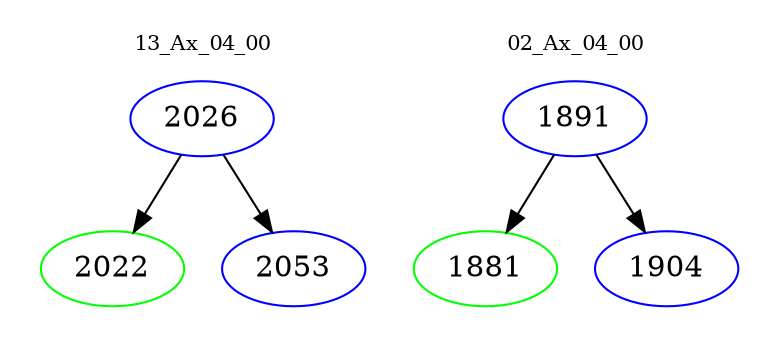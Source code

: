 digraph{
subgraph cluster_0 {
color = white
label = "13_Ax_04_00";
fontsize=10;
T0_2026 [label="2026", color="blue"]
T0_2026 -> T0_2022 [color="black"]
T0_2022 [label="2022", color="green"]
T0_2026 -> T0_2053 [color="black"]
T0_2053 [label="2053", color="blue"]
}
subgraph cluster_1 {
color = white
label = "02_Ax_04_00";
fontsize=10;
T1_1891 [label="1891", color="blue"]
T1_1891 -> T1_1881 [color="black"]
T1_1881 [label="1881", color="green"]
T1_1891 -> T1_1904 [color="black"]
T1_1904 [label="1904", color="blue"]
}
}
